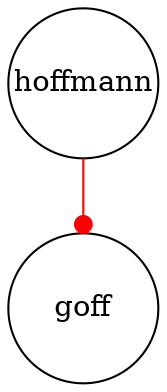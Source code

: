 digraph fulldisa_hoffmann_goff { 
 K=0.6 
 hoffmann -> { goff } [color="red", arrowhead="dot", penwidth=1, href="#218"]; 
 "hoffmann" [shape="circle", fixedsize="true", height=1, width=1, style="filled", fillcolor="white", href="#hoffmann"]; 
 "goff" [shape="circle", fixedsize="true", height=1, width=1, style="filled", fillcolor="white", href="#goff"]; 

}